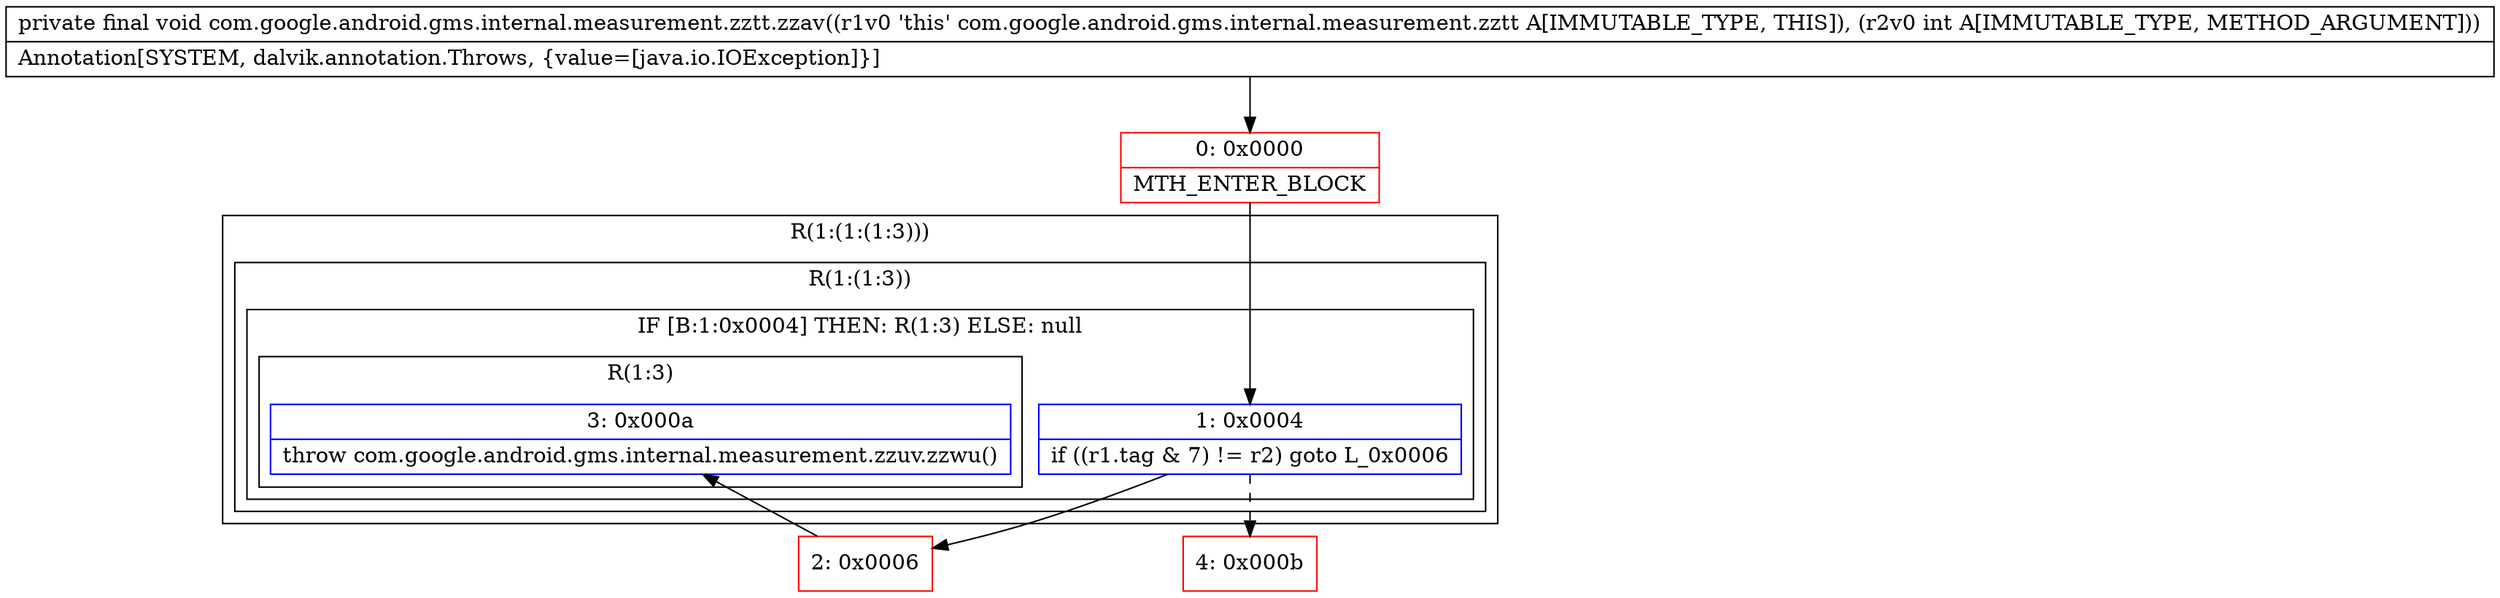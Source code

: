 digraph "CFG forcom.google.android.gms.internal.measurement.zztt.zzav(I)V" {
subgraph cluster_Region_1302887003 {
label = "R(1:(1:(1:3)))";
node [shape=record,color=blue];
subgraph cluster_Region_589422088 {
label = "R(1:(1:3))";
node [shape=record,color=blue];
subgraph cluster_IfRegion_457194110 {
label = "IF [B:1:0x0004] THEN: R(1:3) ELSE: null";
node [shape=record,color=blue];
Node_1 [shape=record,label="{1\:\ 0x0004|if ((r1.tag & 7) != r2) goto L_0x0006\l}"];
subgraph cluster_Region_1295059248 {
label = "R(1:3)";
node [shape=record,color=blue];
Node_3 [shape=record,label="{3\:\ 0x000a|throw com.google.android.gms.internal.measurement.zzuv.zzwu()\l}"];
}
}
}
}
Node_0 [shape=record,color=red,label="{0\:\ 0x0000|MTH_ENTER_BLOCK\l}"];
Node_2 [shape=record,color=red,label="{2\:\ 0x0006}"];
Node_4 [shape=record,color=red,label="{4\:\ 0x000b}"];
MethodNode[shape=record,label="{private final void com.google.android.gms.internal.measurement.zztt.zzav((r1v0 'this' com.google.android.gms.internal.measurement.zztt A[IMMUTABLE_TYPE, THIS]), (r2v0 int A[IMMUTABLE_TYPE, METHOD_ARGUMENT]))  | Annotation[SYSTEM, dalvik.annotation.Throws, \{value=[java.io.IOException]\}]\l}"];
MethodNode -> Node_0;
Node_1 -> Node_2;
Node_1 -> Node_4[style=dashed];
Node_0 -> Node_1;
Node_2 -> Node_3;
}

